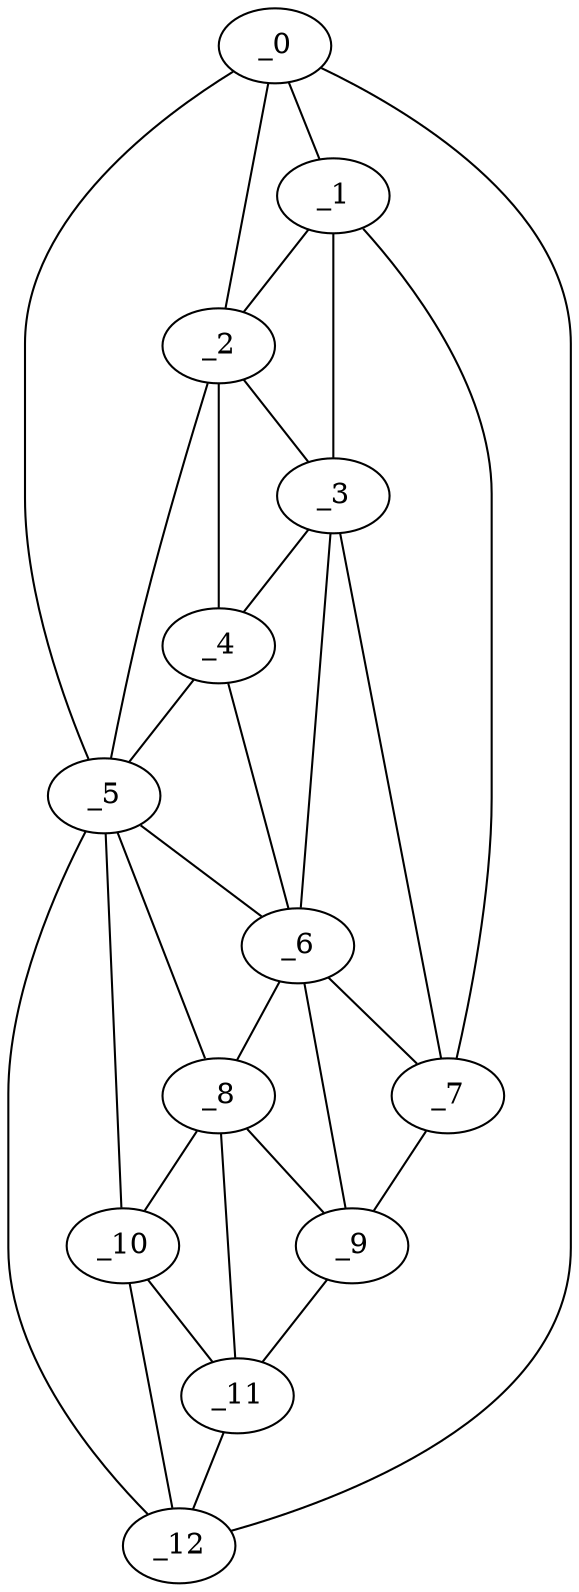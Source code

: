 graph "obj40__255.gxl" {
	_0	 [x=5,
		y=30];
	_1	 [x=32,
		y=100];
	_0 -- _1	 [valence=1];
	_2	 [x=34,
		y=73];
	_0 -- _2	 [valence=2];
	_5	 [x=85,
		y=41];
	_0 -- _5	 [valence=1];
	_12	 [x=124,
		y=41];
	_0 -- _12	 [valence=1];
	_1 -- _2	 [valence=2];
	_3	 [x=69,
		y=73];
	_1 -- _3	 [valence=1];
	_7	 [x=92,
		y=104];
	_1 -- _7	 [valence=1];
	_2 -- _3	 [valence=2];
	_4	 [x=72,
		y=66];
	_2 -- _4	 [valence=1];
	_2 -- _5	 [valence=2];
	_3 -- _4	 [valence=2];
	_6	 [x=92,
		y=78];
	_3 -- _6	 [valence=2];
	_3 -- _7	 [valence=2];
	_4 -- _5	 [valence=2];
	_4 -- _6	 [valence=1];
	_5 -- _6	 [valence=2];
	_8	 [x=116,
		y=61];
	_5 -- _8	 [valence=2];
	_10	 [x=123,
		y=49];
	_5 -- _10	 [valence=2];
	_5 -- _12	 [valence=2];
	_6 -- _7	 [valence=2];
	_6 -- _8	 [valence=1];
	_9	 [x=119,
		y=79];
	_6 -- _9	 [valence=2];
	_7 -- _9	 [valence=1];
	_8 -- _9	 [valence=2];
	_8 -- _10	 [valence=2];
	_11	 [x=123,
		y=73];
	_8 -- _11	 [valence=2];
	_9 -- _11	 [valence=1];
	_10 -- _11	 [valence=2];
	_10 -- _12	 [valence=2];
	_11 -- _12	 [valence=1];
}
